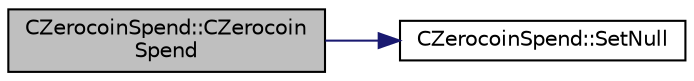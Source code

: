 digraph "CZerocoinSpend::CZerocoinSpend"
{
  edge [fontname="Helvetica",fontsize="10",labelfontname="Helvetica",labelfontsize="10"];
  node [fontname="Helvetica",fontsize="10",shape=record];
  rankdir="LR";
  Node0 [label="CZerocoinSpend::CZerocoin\lSpend",height=0.2,width=0.4,color="black", fillcolor="grey75", style="filled", fontcolor="black"];
  Node0 -> Node1 [color="midnightblue",fontsize="10",style="solid",fontname="Helvetica"];
  Node1 [label="CZerocoinSpend::SetNull",height=0.2,width=0.4,color="black", fillcolor="white", style="filled",URL="$class_c_zerocoin_spend.html#a53564d910f577b8fc8b3635f4a1d3519"];
}
